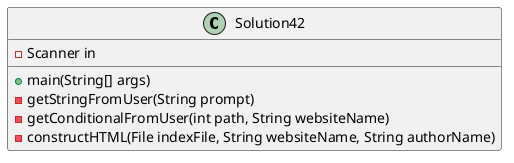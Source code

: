 @startuml
'https://plantuml.com/class-diagram

class Solution42 {
-Scanner in
+main(String[] args)
-getStringFromUser(String prompt)
-getConditionalFromUser(int path, String websiteName)
-constructHTML(File indexFile, String websiteName, String authorName)
}


@enduml